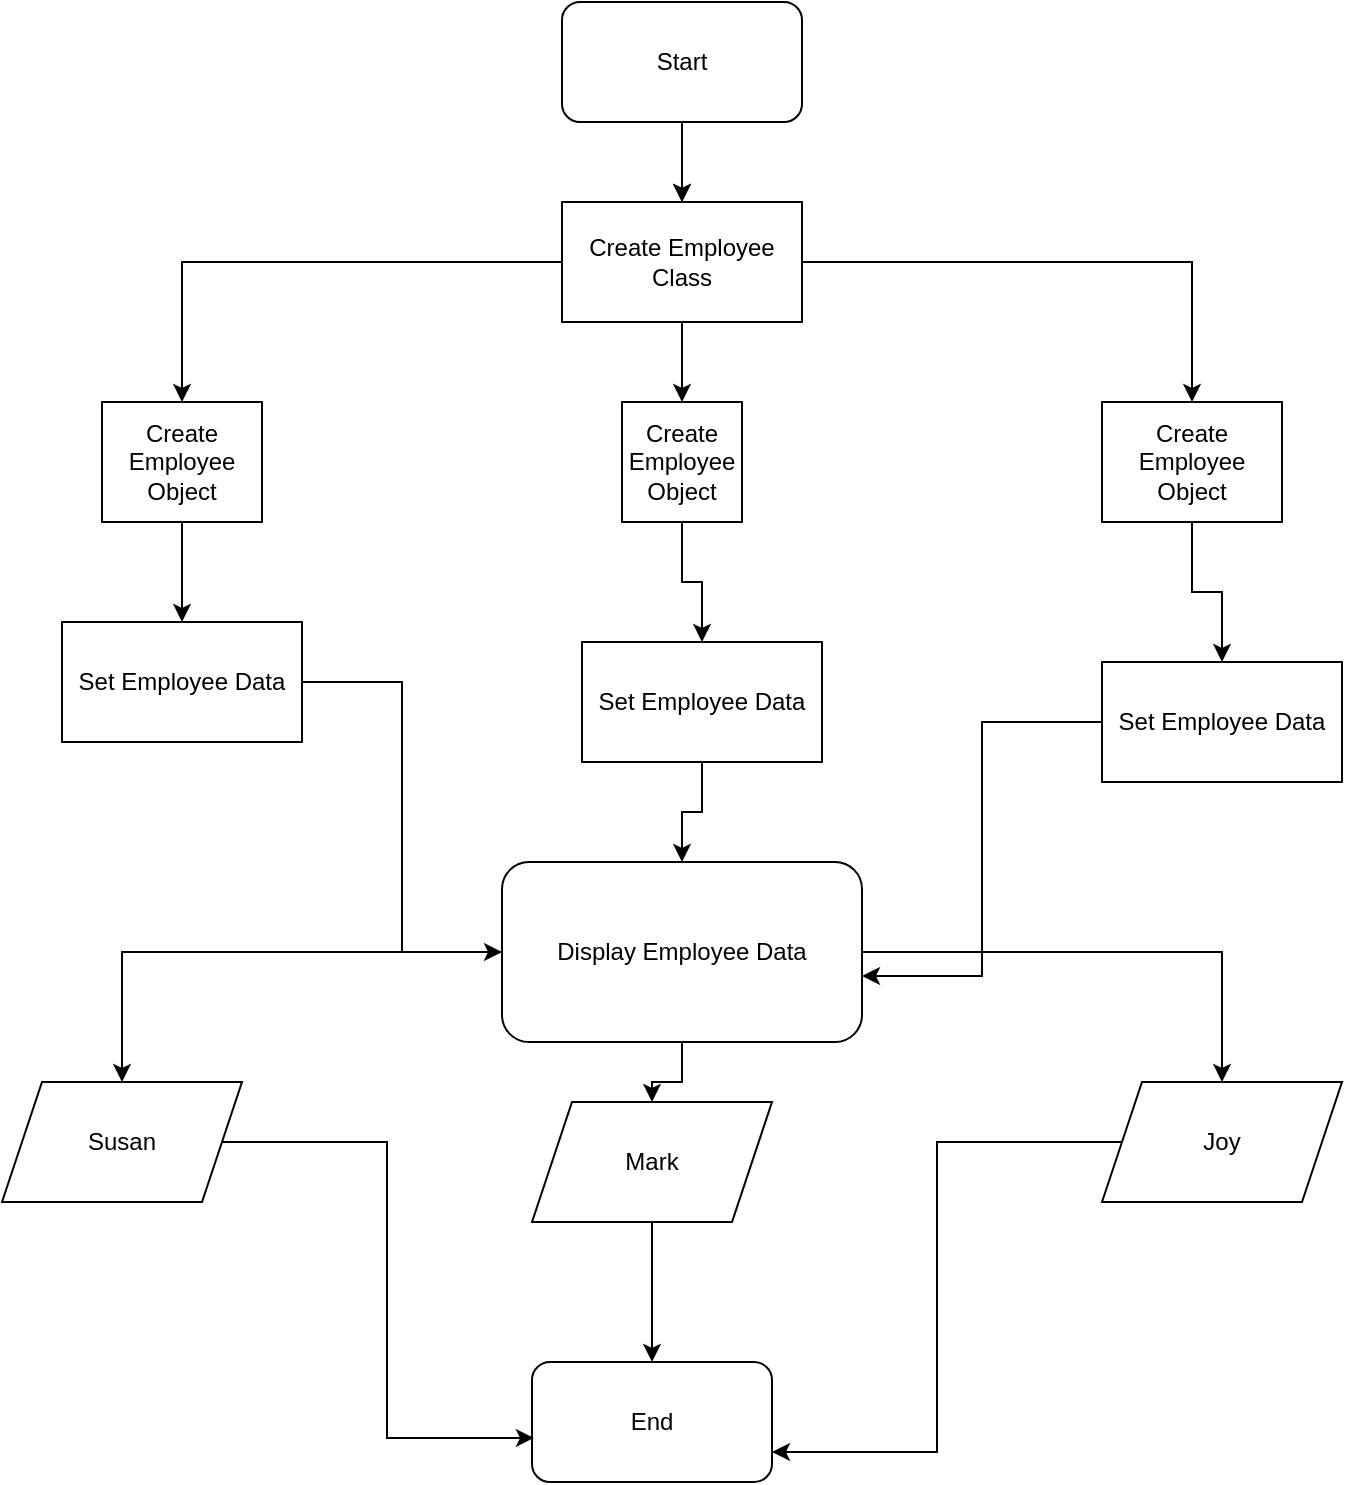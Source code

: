 <mxfile version="22.0.8" type="github">
  <diagram name="Page-1" id="vBF7mdl5-CFJf7qEBdd4">
    <mxGraphModel dx="954" dy="647" grid="1" gridSize="10" guides="1" tooltips="1" connect="1" arrows="1" fold="1" page="1" pageScale="1" pageWidth="850" pageHeight="1100" math="0" shadow="0">
      <root>
        <mxCell id="0" />
        <mxCell id="1" parent="0" />
        <mxCell id="mMr14frNWj3bcnDVVSv--10" value="" style="edgeStyle=orthogonalEdgeStyle;rounded=0;orthogonalLoop=1;jettySize=auto;html=1;" edge="1" parent="1" source="mMr14frNWj3bcnDVVSv--1" target="mMr14frNWj3bcnDVVSv--2">
          <mxGeometry relative="1" as="geometry" />
        </mxCell>
        <mxCell id="mMr14frNWj3bcnDVVSv--11" style="edgeStyle=orthogonalEdgeStyle;rounded=0;orthogonalLoop=1;jettySize=auto;html=1;entryX=0.5;entryY=0;entryDx=0;entryDy=0;" edge="1" parent="1" source="mMr14frNWj3bcnDVVSv--1" target="mMr14frNWj3bcnDVVSv--2">
          <mxGeometry relative="1" as="geometry" />
        </mxCell>
        <mxCell id="mMr14frNWj3bcnDVVSv--1" value="Start" style="rounded=1;whiteSpace=wrap;html=1;" vertex="1" parent="1">
          <mxGeometry x="380" y="30" width="120" height="60" as="geometry" />
        </mxCell>
        <mxCell id="mMr14frNWj3bcnDVVSv--7" style="edgeStyle=orthogonalEdgeStyle;rounded=0;orthogonalLoop=1;jettySize=auto;html=1;entryX=0.5;entryY=0;entryDx=0;entryDy=0;" edge="1" parent="1" source="mMr14frNWj3bcnDVVSv--2" target="mMr14frNWj3bcnDVVSv--3">
          <mxGeometry relative="1" as="geometry" />
        </mxCell>
        <mxCell id="mMr14frNWj3bcnDVVSv--8" style="edgeStyle=orthogonalEdgeStyle;rounded=0;orthogonalLoop=1;jettySize=auto;html=1;entryX=0.5;entryY=0;entryDx=0;entryDy=0;" edge="1" parent="1" source="mMr14frNWj3bcnDVVSv--2" target="mMr14frNWj3bcnDVVSv--4">
          <mxGeometry relative="1" as="geometry" />
        </mxCell>
        <mxCell id="mMr14frNWj3bcnDVVSv--9" style="edgeStyle=orthogonalEdgeStyle;rounded=0;orthogonalLoop=1;jettySize=auto;html=1;" edge="1" parent="1" source="mMr14frNWj3bcnDVVSv--2" target="mMr14frNWj3bcnDVVSv--6">
          <mxGeometry relative="1" as="geometry" />
        </mxCell>
        <mxCell id="mMr14frNWj3bcnDVVSv--2" value="Create Employee Class" style="rounded=0;whiteSpace=wrap;html=1;" vertex="1" parent="1">
          <mxGeometry x="380" y="130" width="120" height="60" as="geometry" />
        </mxCell>
        <mxCell id="mMr14frNWj3bcnDVVSv--15" style="edgeStyle=orthogonalEdgeStyle;rounded=0;orthogonalLoop=1;jettySize=auto;html=1;entryX=0.5;entryY=0;entryDx=0;entryDy=0;" edge="1" parent="1" source="mMr14frNWj3bcnDVVSv--3" target="mMr14frNWj3bcnDVVSv--12">
          <mxGeometry relative="1" as="geometry" />
        </mxCell>
        <mxCell id="mMr14frNWj3bcnDVVSv--3" value="Create Employee Object" style="rounded=0;whiteSpace=wrap;html=1;" vertex="1" parent="1">
          <mxGeometry x="150" y="230" width="80" height="60" as="geometry" />
        </mxCell>
        <mxCell id="mMr14frNWj3bcnDVVSv--16" style="edgeStyle=orthogonalEdgeStyle;rounded=0;orthogonalLoop=1;jettySize=auto;html=1;" edge="1" parent="1" source="mMr14frNWj3bcnDVVSv--4" target="mMr14frNWj3bcnDVVSv--13">
          <mxGeometry relative="1" as="geometry" />
        </mxCell>
        <mxCell id="mMr14frNWj3bcnDVVSv--4" value="Create Employee Object" style="rounded=0;whiteSpace=wrap;html=1;" vertex="1" parent="1">
          <mxGeometry x="410" y="230" width="60" height="60" as="geometry" />
        </mxCell>
        <mxCell id="mMr14frNWj3bcnDVVSv--17" style="edgeStyle=orthogonalEdgeStyle;rounded=0;orthogonalLoop=1;jettySize=auto;html=1;" edge="1" parent="1" source="mMr14frNWj3bcnDVVSv--6" target="mMr14frNWj3bcnDVVSv--14">
          <mxGeometry relative="1" as="geometry" />
        </mxCell>
        <mxCell id="mMr14frNWj3bcnDVVSv--6" value="Create Employee Object" style="rounded=0;whiteSpace=wrap;html=1;" vertex="1" parent="1">
          <mxGeometry x="650" y="230" width="90" height="60" as="geometry" />
        </mxCell>
        <mxCell id="mMr14frNWj3bcnDVVSv--19" style="edgeStyle=orthogonalEdgeStyle;rounded=0;orthogonalLoop=1;jettySize=auto;html=1;entryX=0;entryY=0.5;entryDx=0;entryDy=0;" edge="1" parent="1" source="mMr14frNWj3bcnDVVSv--12" target="mMr14frNWj3bcnDVVSv--18">
          <mxGeometry relative="1" as="geometry" />
        </mxCell>
        <mxCell id="mMr14frNWj3bcnDVVSv--12" value="Set Employee Data" style="rounded=0;whiteSpace=wrap;html=1;" vertex="1" parent="1">
          <mxGeometry x="130" y="340" width="120" height="60" as="geometry" />
        </mxCell>
        <mxCell id="mMr14frNWj3bcnDVVSv--20" style="edgeStyle=orthogonalEdgeStyle;rounded=0;orthogonalLoop=1;jettySize=auto;html=1;entryX=0.5;entryY=0;entryDx=0;entryDy=0;" edge="1" parent="1" source="mMr14frNWj3bcnDVVSv--13" target="mMr14frNWj3bcnDVVSv--18">
          <mxGeometry relative="1" as="geometry" />
        </mxCell>
        <mxCell id="mMr14frNWj3bcnDVVSv--13" value="Set Employee Data" style="rounded=0;whiteSpace=wrap;html=1;" vertex="1" parent="1">
          <mxGeometry x="390" y="350" width="120" height="60" as="geometry" />
        </mxCell>
        <mxCell id="mMr14frNWj3bcnDVVSv--14" value="Set Employee Data" style="rounded=0;whiteSpace=wrap;html=1;" vertex="1" parent="1">
          <mxGeometry x="650" y="360" width="120" height="60" as="geometry" />
        </mxCell>
        <mxCell id="mMr14frNWj3bcnDVVSv--25" style="edgeStyle=orthogonalEdgeStyle;rounded=0;orthogonalLoop=1;jettySize=auto;html=1;" edge="1" parent="1" source="mMr14frNWj3bcnDVVSv--18" target="mMr14frNWj3bcnDVVSv--22">
          <mxGeometry relative="1" as="geometry" />
        </mxCell>
        <mxCell id="mMr14frNWj3bcnDVVSv--26" style="edgeStyle=orthogonalEdgeStyle;rounded=0;orthogonalLoop=1;jettySize=auto;html=1;" edge="1" parent="1" source="mMr14frNWj3bcnDVVSv--18" target="mMr14frNWj3bcnDVVSv--23">
          <mxGeometry relative="1" as="geometry" />
        </mxCell>
        <mxCell id="mMr14frNWj3bcnDVVSv--27" style="edgeStyle=orthogonalEdgeStyle;rounded=0;orthogonalLoop=1;jettySize=auto;html=1;" edge="1" parent="1" source="mMr14frNWj3bcnDVVSv--18" target="mMr14frNWj3bcnDVVSv--24">
          <mxGeometry relative="1" as="geometry" />
        </mxCell>
        <mxCell id="mMr14frNWj3bcnDVVSv--18" value="Display Employee Data" style="rounded=1;whiteSpace=wrap;html=1;" vertex="1" parent="1">
          <mxGeometry x="350" y="460" width="180" height="90" as="geometry" />
        </mxCell>
        <mxCell id="mMr14frNWj3bcnDVVSv--21" style="edgeStyle=orthogonalEdgeStyle;rounded=0;orthogonalLoop=1;jettySize=auto;html=1;entryX=1;entryY=0.633;entryDx=0;entryDy=0;entryPerimeter=0;" edge="1" parent="1" source="mMr14frNWj3bcnDVVSv--14" target="mMr14frNWj3bcnDVVSv--18">
          <mxGeometry relative="1" as="geometry" />
        </mxCell>
        <mxCell id="mMr14frNWj3bcnDVVSv--22" value="Susan" style="shape=parallelogram;perimeter=parallelogramPerimeter;whiteSpace=wrap;html=1;fixedSize=1;" vertex="1" parent="1">
          <mxGeometry x="100" y="570" width="120" height="60" as="geometry" />
        </mxCell>
        <mxCell id="mMr14frNWj3bcnDVVSv--30" style="edgeStyle=orthogonalEdgeStyle;rounded=0;orthogonalLoop=1;jettySize=auto;html=1;" edge="1" parent="1" source="mMr14frNWj3bcnDVVSv--23" target="mMr14frNWj3bcnDVVSv--28">
          <mxGeometry relative="1" as="geometry" />
        </mxCell>
        <mxCell id="mMr14frNWj3bcnDVVSv--23" value="Mark" style="shape=parallelogram;perimeter=parallelogramPerimeter;whiteSpace=wrap;html=1;fixedSize=1;" vertex="1" parent="1">
          <mxGeometry x="365" y="580" width="120" height="60" as="geometry" />
        </mxCell>
        <mxCell id="mMr14frNWj3bcnDVVSv--31" style="edgeStyle=orthogonalEdgeStyle;rounded=0;orthogonalLoop=1;jettySize=auto;html=1;entryX=1;entryY=0.75;entryDx=0;entryDy=0;" edge="1" parent="1" source="mMr14frNWj3bcnDVVSv--24" target="mMr14frNWj3bcnDVVSv--28">
          <mxGeometry relative="1" as="geometry" />
        </mxCell>
        <mxCell id="mMr14frNWj3bcnDVVSv--24" value="Joy" style="shape=parallelogram;perimeter=parallelogramPerimeter;whiteSpace=wrap;html=1;fixedSize=1;" vertex="1" parent="1">
          <mxGeometry x="650" y="570" width="120" height="60" as="geometry" />
        </mxCell>
        <mxCell id="mMr14frNWj3bcnDVVSv--28" value="End" style="rounded=1;whiteSpace=wrap;html=1;" vertex="1" parent="1">
          <mxGeometry x="365" y="710" width="120" height="60" as="geometry" />
        </mxCell>
        <mxCell id="mMr14frNWj3bcnDVVSv--29" style="edgeStyle=orthogonalEdgeStyle;rounded=0;orthogonalLoop=1;jettySize=auto;html=1;entryX=0.008;entryY=0.633;entryDx=0;entryDy=0;entryPerimeter=0;" edge="1" parent="1" source="mMr14frNWj3bcnDVVSv--22" target="mMr14frNWj3bcnDVVSv--28">
          <mxGeometry relative="1" as="geometry" />
        </mxCell>
      </root>
    </mxGraphModel>
  </diagram>
</mxfile>
